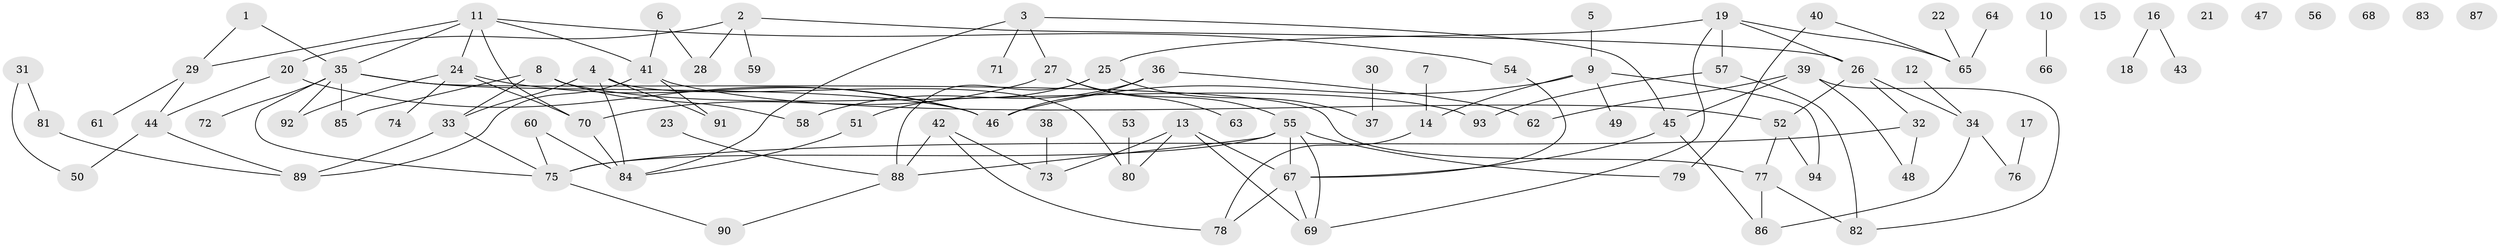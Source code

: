 // coarse degree distribution, {2: 0.15625, 5: 0.125, 4: 0.15625, 6: 0.03125, 1: 0.265625, 11: 0.015625, 0: 0.109375, 7: 0.046875, 8: 0.015625, 3: 0.078125}
// Generated by graph-tools (version 1.1) at 2025/41/03/06/25 10:41:25]
// undirected, 94 vertices, 124 edges
graph export_dot {
graph [start="1"]
  node [color=gray90,style=filled];
  1;
  2;
  3;
  4;
  5;
  6;
  7;
  8;
  9;
  10;
  11;
  12;
  13;
  14;
  15;
  16;
  17;
  18;
  19;
  20;
  21;
  22;
  23;
  24;
  25;
  26;
  27;
  28;
  29;
  30;
  31;
  32;
  33;
  34;
  35;
  36;
  37;
  38;
  39;
  40;
  41;
  42;
  43;
  44;
  45;
  46;
  47;
  48;
  49;
  50;
  51;
  52;
  53;
  54;
  55;
  56;
  57;
  58;
  59;
  60;
  61;
  62;
  63;
  64;
  65;
  66;
  67;
  68;
  69;
  70;
  71;
  72;
  73;
  74;
  75;
  76;
  77;
  78;
  79;
  80;
  81;
  82;
  83;
  84;
  85;
  86;
  87;
  88;
  89;
  90;
  91;
  92;
  93;
  94;
  1 -- 29;
  1 -- 35;
  2 -- 20;
  2 -- 26;
  2 -- 28;
  2 -- 59;
  3 -- 27;
  3 -- 45;
  3 -- 71;
  3 -- 84;
  4 -- 33;
  4 -- 80;
  4 -- 84;
  4 -- 91;
  5 -- 9;
  6 -- 28;
  6 -- 41;
  7 -- 14;
  8 -- 33;
  8 -- 58;
  8 -- 85;
  8 -- 93;
  9 -- 14;
  9 -- 46;
  9 -- 49;
  9 -- 94;
  10 -- 66;
  11 -- 24;
  11 -- 29;
  11 -- 35;
  11 -- 41;
  11 -- 54;
  11 -- 70;
  12 -- 34;
  13 -- 67;
  13 -- 69;
  13 -- 73;
  13 -- 80;
  14 -- 78;
  16 -- 18;
  16 -- 43;
  17 -- 76;
  19 -- 25;
  19 -- 26;
  19 -- 57;
  19 -- 65;
  19 -- 69;
  20 -- 44;
  20 -- 46;
  22 -- 65;
  23 -- 88;
  24 -- 46;
  24 -- 70;
  24 -- 74;
  24 -- 92;
  25 -- 37;
  25 -- 51;
  25 -- 88;
  26 -- 32;
  26 -- 34;
  26 -- 52;
  27 -- 55;
  27 -- 63;
  27 -- 70;
  29 -- 44;
  29 -- 61;
  30 -- 37;
  31 -- 50;
  31 -- 81;
  32 -- 48;
  32 -- 75;
  33 -- 75;
  33 -- 89;
  34 -- 76;
  34 -- 86;
  35 -- 46;
  35 -- 72;
  35 -- 75;
  35 -- 77;
  35 -- 85;
  35 -- 92;
  36 -- 46;
  36 -- 58;
  36 -- 62;
  38 -- 73;
  39 -- 45;
  39 -- 48;
  39 -- 62;
  39 -- 82;
  40 -- 65;
  40 -- 79;
  41 -- 52;
  41 -- 89;
  41 -- 91;
  42 -- 73;
  42 -- 78;
  42 -- 88;
  44 -- 50;
  44 -- 89;
  45 -- 67;
  45 -- 86;
  51 -- 84;
  52 -- 77;
  52 -- 94;
  53 -- 80;
  54 -- 67;
  55 -- 67;
  55 -- 69;
  55 -- 75;
  55 -- 79;
  55 -- 88;
  57 -- 82;
  57 -- 93;
  60 -- 75;
  60 -- 84;
  64 -- 65;
  67 -- 69;
  67 -- 78;
  70 -- 84;
  75 -- 90;
  77 -- 82;
  77 -- 86;
  81 -- 89;
  88 -- 90;
}
